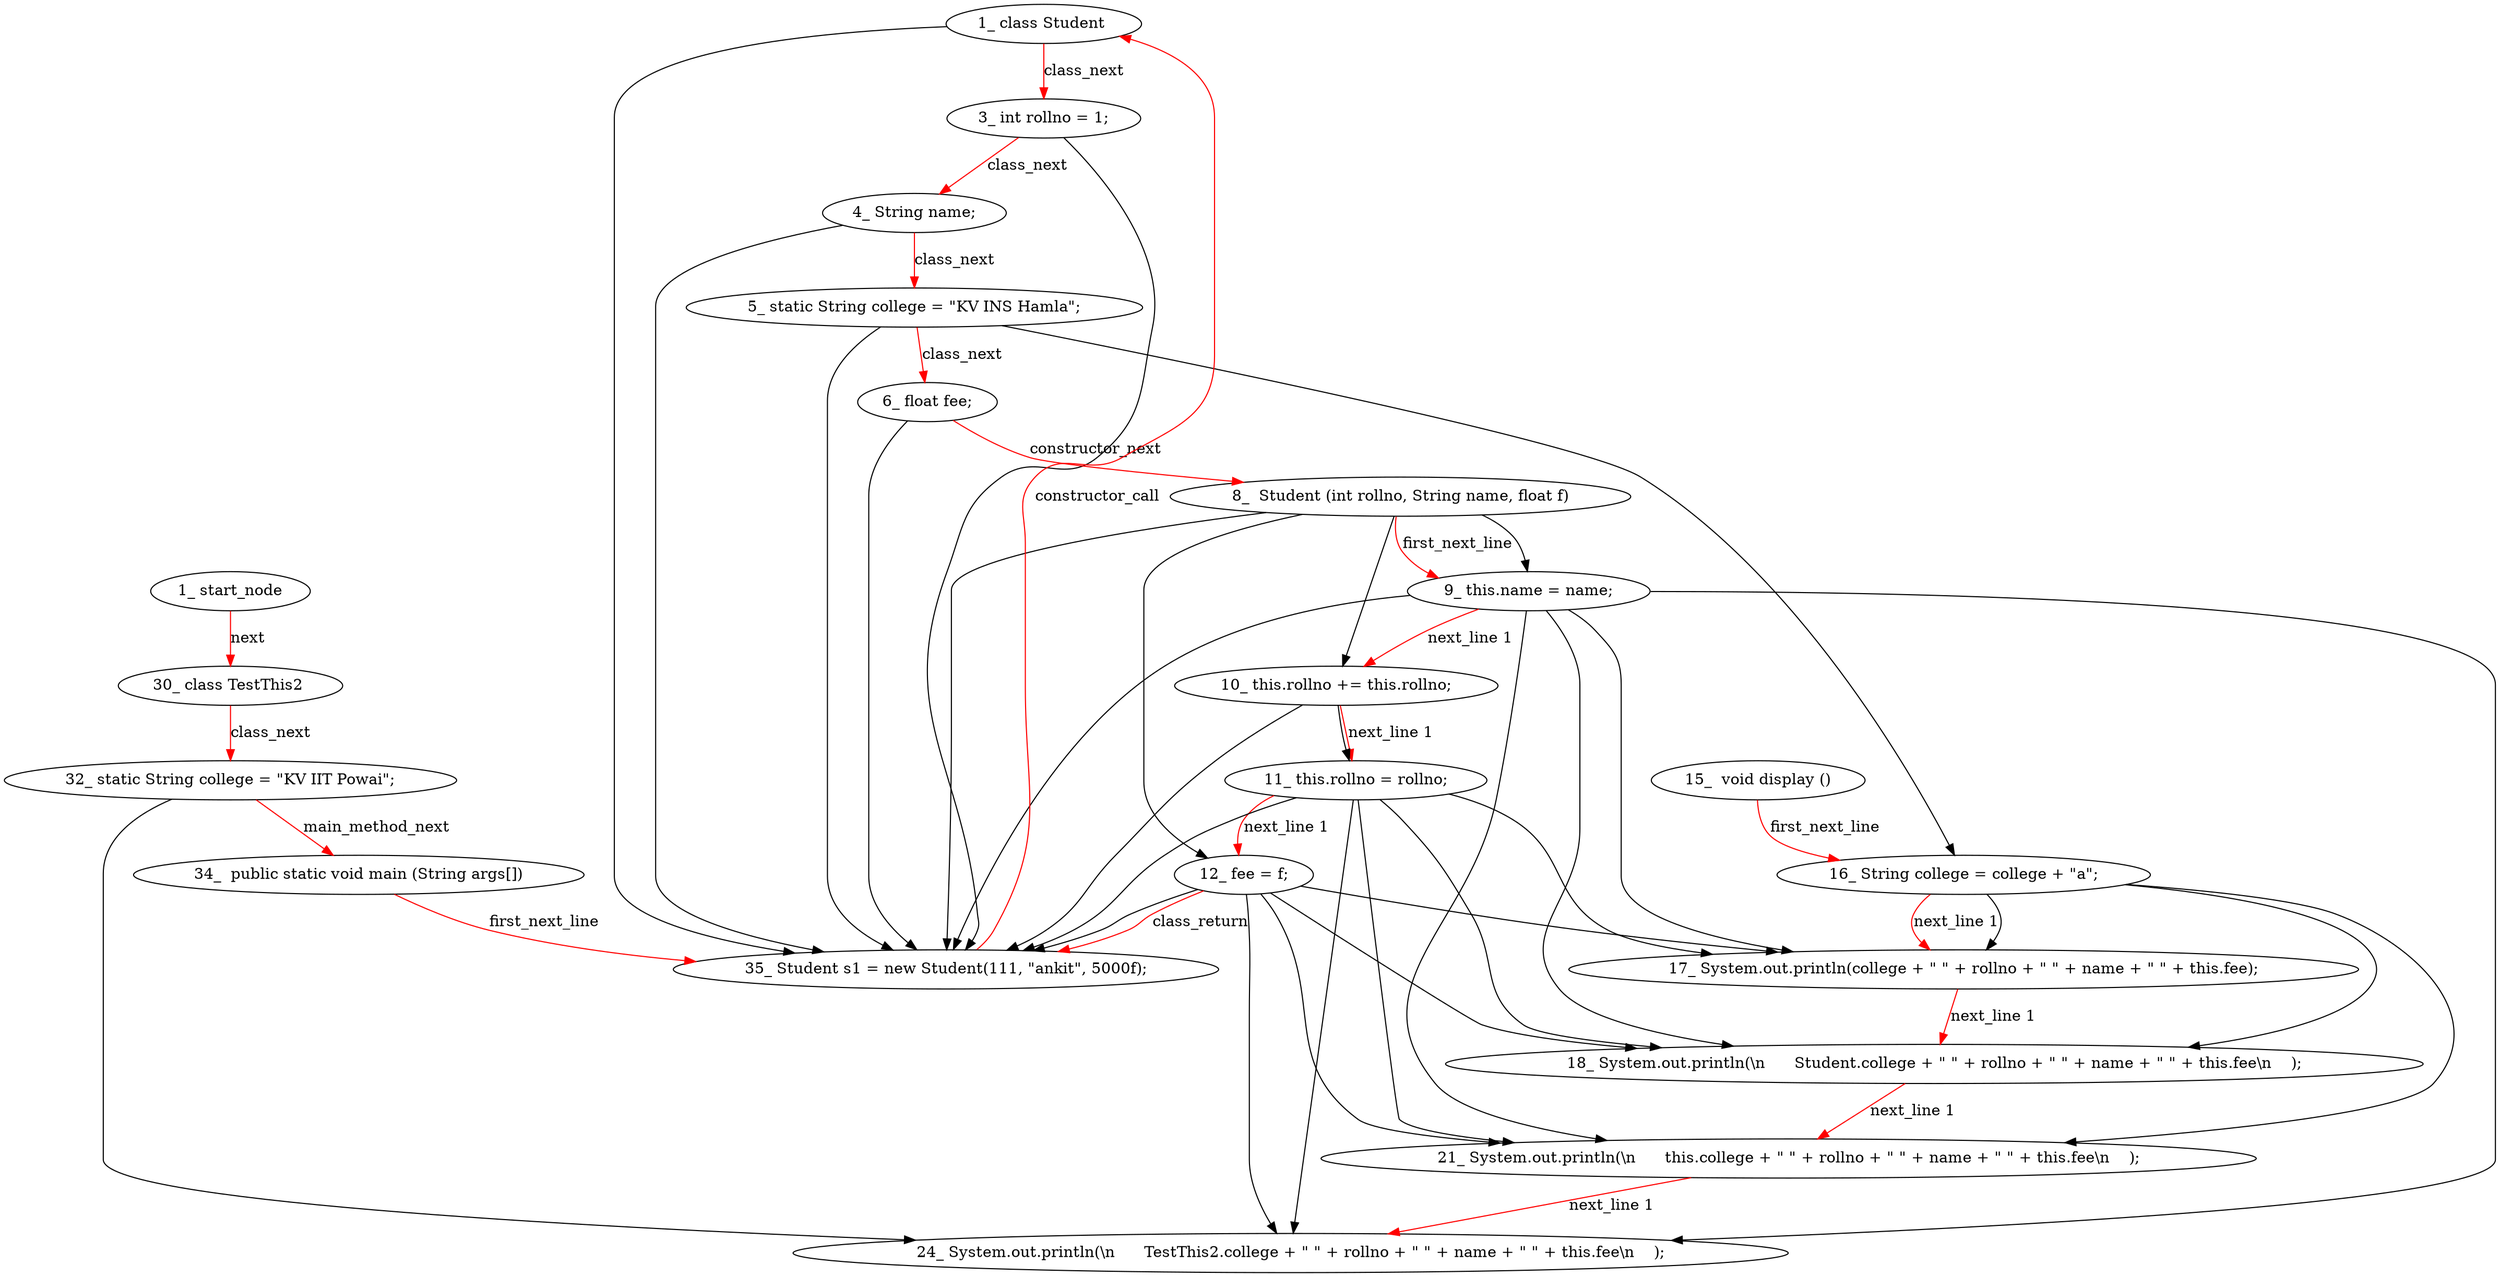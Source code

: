 digraph  {
6 [label="1_\ class\ Student\ ", type_label=class_declaration];
9 [label="3_\ int\ rollno\ =\ 1;", type_label=expression_statement];
14 [label="4_\ String\ name;", type_label=expression_statement];
18 [label="5_\ static\ String\ college\ =\ \"KV\ INS\ Hamla\";", type_label=expression_statement];
24 [label="6_\ float\ fee;", type_label=expression_statement];
28 [label="8_\ \ Student\ \(int\ rollno,\ String\ name,\ float\ f\)", type_label=constructor_declaration];
41 [label="9_\ this\.name\ =\ name;", type_label=expression_statement];
47 [label="10_\ this\.rollno\ \+=\ this\.rollno;", type_label=expression_statement];
55 [label="11_\ this\.rollno\ =\ rollno;", type_label=expression_statement];
61 [label="12_\ fee\ =\ f;", type_label=expression_statement];
65 [label="15_\ \ void\ display\ \(\)", type_label=method_declaration];
70 [label="16_\ String\ college\ =\ college\ \+\ \"a\";", type_label=expression_statement];
77 [label="17_\ System\.out\.println\(college\ \+\ \"\ \"\ \+\ rollno\ \+\ \"\ \"\ \+\ name\ \+\ \"\ \"\ \+\ this\.fee\);", type_label=expression_statement];
99 [label="18_\ System\.out\.println\(\\n\ \ \ \ \ \ Student\.college\ \+\ \"\ \"\ \+\ rollno\ \+\ \"\ \"\ \+\ name\ \+\ \"\ \"\ \+\ this\.fee\\n\ \ \ \ \);", type_label=expression_statement];
123 [label="21_\ System\.out\.println\(\\n\ \ \ \ \ \ this\.college\ \+\ \"\ \"\ \+\ rollno\ \+\ \"\ \"\ \+\ name\ \+\ \"\ \"\ \+\ this\.fee\\n\ \ \ \ \);", type_label=expression_statement];
147 [label="24_\ System\.out\.println\(\\n\ \ \ \ \ \ TestThis2\.college\ \+\ \"\ \"\ \+\ rollno\ \+\ \"\ \"\ \+\ name\ \+\ \"\ \"\ \+\ this\.fee\\n\ \ \ \ \);", type_label=expression_statement];
171 [label="30_\ class\ TestThis2\ ", type_label=class_declaration];
174 [label="32_\ static\ String\ college\ =\ \"KV\ IIT\ Powai\";", type_label=expression_statement];
180 [label="34_\ \ public\ static\ void\ main\ \(String\ args\[\]\)", type_label=method_declaration];
190 [label="35_\ Student\ s1\ =\ new\ Student\(111,\ \"ankit\",\ 5000f\);", type_label=expression_statement];
1 [label="1_\ start_node", type_label=start];
6 -> 9  [color=red, controlflow_type=class_next, edge_type=CFG_edge, key=0, label=class_next];
6 -> 190  [key=0];
9 -> 14  [color=red, controlflow_type=class_next, edge_type=CFG_edge, key=0, label=class_next];
9 -> 190  [key=0];
14 -> 18  [color=red, controlflow_type=class_next, edge_type=CFG_edge, key=0, label=class_next];
14 -> 190  [key=0];
18 -> 24  [color=red, controlflow_type=class_next, edge_type=CFG_edge, key=0, label=class_next];
18 -> 70  [key=0, used_def=college];
18 -> 190  [key=0];
24 -> 28  [color=red, controlflow_type=constructor_next, edge_type=CFG_edge, key=0, label=constructor_next];
24 -> 190  [key=0];
28 -> 41  [color=red, controlflow_type=first_next_line, edge_type=CFG_edge, key=0, label=first_next_line];
28 -> 41  [key=1, used_def=name];
28 -> 47  [key=0, used_def=rollno];
28 -> 61  [key=0, used_def=f];
28 -> 190  [key=0];
41 -> 47  [color=red, controlflow_type="next_line 1", edge_type=CFG_edge, key=0, label="next_line 1"];
41 -> 77  [key=0, used_def=name];
41 -> 99  [key=0, used_def=name];
41 -> 123  [key=0, used_def=name];
41 -> 147  [key=0, used_def=name];
41 -> 190  [key=0];
47 -> 55  [color=red, controlflow_type="next_line 1", edge_type=CFG_edge, key=0, label="next_line 1"];
47 -> 55  [key=1, used_def=rollno];
47 -> 190  [key=0];
55 -> 61  [color=red, controlflow_type="next_line 1", edge_type=CFG_edge, key=0, label="next_line 1"];
55 -> 77  [key=0, used_def=rollno];
55 -> 99  [key=0, used_def=rollno];
55 -> 123  [key=0, used_def=rollno];
55 -> 147  [key=0, used_def=rollno];
55 -> 190  [key=0];
61 -> 190  [color=red, controlflow_type=class_return, edge_type=CFG_edge, key=0, label=class_return];
61 -> 190  [key=1];
61 -> 77  [key=0, used_def=fee];
61 -> 99  [key=0, used_def=fee];
61 -> 123  [key=0, used_def=fee];
61 -> 147  [key=0, used_def=fee];
65 -> 70  [color=red, controlflow_type=first_next_line, edge_type=CFG_edge, key=0, label=first_next_line];
70 -> 77  [color=red, controlflow_type="next_line 1", edge_type=CFG_edge, key=0, label="next_line 1"];
70 -> 77  [key=1, used_def=college];
70 -> 99  [key=0, used_def=college];
70 -> 123  [key=0, used_def=college];
77 -> 99  [color=red, controlflow_type="next_line 1", edge_type=CFG_edge, key=0, label="next_line 1"];
99 -> 123  [color=red, controlflow_type="next_line 1", edge_type=CFG_edge, key=0, label="next_line 1"];
123 -> 147  [color=red, controlflow_type="next_line 1", edge_type=CFG_edge, key=0, label="next_line 1"];
171 -> 174  [color=red, controlflow_type=class_next, edge_type=CFG_edge, key=0, label=class_next];
174 -> 180  [color=red, controlflow_type=main_method_next, edge_type=CFG_edge, key=0, label=main_method_next];
174 -> 147  [key=0];
180 -> 190  [color=red, controlflow_type=first_next_line, edge_type=CFG_edge, key=0, label=first_next_line];
190 -> 6  [color=red, controlflow_type="constructor_call|194", edge_type=CFG_edge, key=0, label=constructor_call];
1 -> 171  [color=red, controlflow_type=next, edge_type=CFG_edge, key=0, label=next];
}
